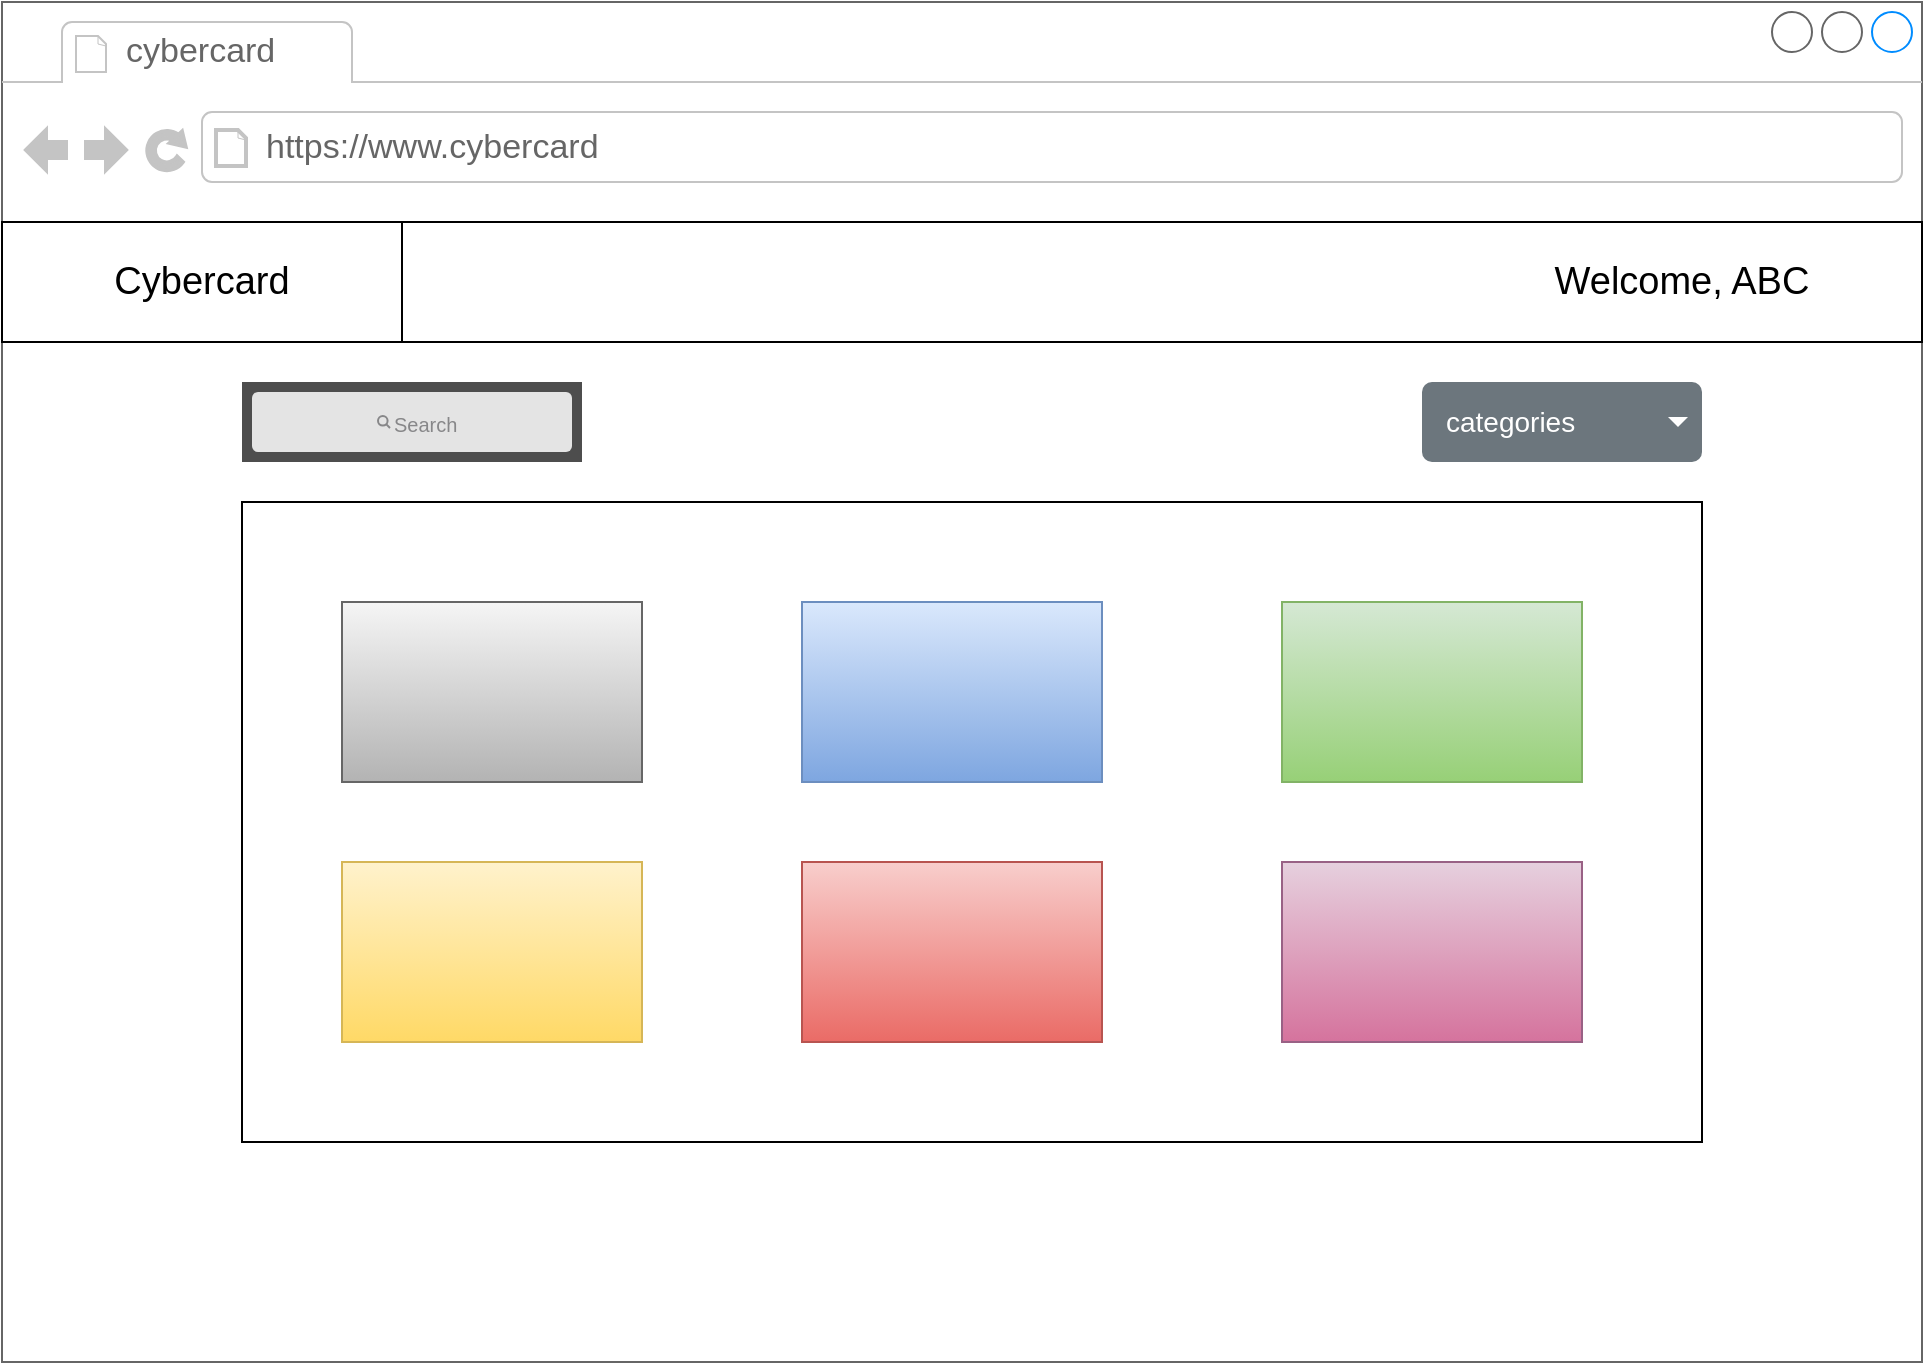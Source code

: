 <mxfile version="14.4.3" type="device"><diagram id="t1HC8_MVZw8DEAaZsPyl" name="Page-1"><mxGraphModel dx="1024" dy="601" grid="1" gridSize="10" guides="1" tooltips="1" connect="1" arrows="1" fold="1" page="1" pageScale="1" pageWidth="2339" pageHeight="3300" math="0" shadow="0"><root><mxCell id="0"/><mxCell id="1" parent="0"/><mxCell id="bdyxdOThI38KQS_cXNrA-1" value="" style="strokeWidth=1;shadow=0;dashed=0;align=center;html=1;shape=mxgraph.mockup.containers.browserWindow;rSize=0;strokeColor=#666666;strokeColor2=#008cff;strokeColor3=#c4c4c4;mainText=,;recursiveResize=0;" vertex="1" parent="1"><mxGeometry x="40" y="40" width="960" height="680" as="geometry"/></mxCell><mxCell id="bdyxdOThI38KQS_cXNrA-2" value="cybercard" style="strokeWidth=1;shadow=0;dashed=0;align=center;html=1;shape=mxgraph.mockup.containers.anchor;fontSize=17;fontColor=#666666;align=left;" vertex="1" parent="bdyxdOThI38KQS_cXNrA-1"><mxGeometry x="60" y="12" width="110" height="26" as="geometry"/></mxCell><mxCell id="bdyxdOThI38KQS_cXNrA-3" value="https://www.cybercard" style="strokeWidth=1;shadow=0;dashed=0;align=center;html=1;shape=mxgraph.mockup.containers.anchor;rSize=0;fontSize=17;fontColor=#666666;align=left;" vertex="1" parent="bdyxdOThI38KQS_cXNrA-1"><mxGeometry x="130" y="60" width="250" height="26" as="geometry"/></mxCell><mxCell id="bdyxdOThI38KQS_cXNrA-4" value="categories" style="html=1;shadow=0;dashed=0;shape=mxgraph.bootstrap.rrect;rSize=5;strokeColor=none;strokeWidth=1;fillColor=#6C767D;fontColor=#ffffff;whiteSpace=wrap;align=left;verticalAlign=middle;fontStyle=0;fontSize=14;spacingLeft=10;" vertex="1" parent="bdyxdOThI38KQS_cXNrA-1"><mxGeometry x="710" y="190" width="140" height="40" as="geometry"/></mxCell><mxCell id="bdyxdOThI38KQS_cXNrA-5" value="" style="shape=triangle;direction=south;fillColor=#ffffff;strokeColor=none;perimeter=none;" vertex="1" parent="bdyxdOThI38KQS_cXNrA-4"><mxGeometry x="1" y="0.5" width="10" height="5" relative="1" as="geometry"><mxPoint x="-17" y="-2.5" as="offset"/></mxGeometry></mxCell><mxCell id="bdyxdOThI38KQS_cXNrA-12" value="" style="rounded=0;whiteSpace=wrap;html=1;" vertex="1" parent="bdyxdOThI38KQS_cXNrA-1"><mxGeometry y="110" width="960" height="60" as="geometry"/></mxCell><mxCell id="bdyxdOThI38KQS_cXNrA-13" value="&lt;font style=&quot;font-size: 19px&quot;&gt;Cybercard&lt;/font&gt;" style="text;html=1;strokeColor=none;fillColor=none;align=center;verticalAlign=middle;whiteSpace=wrap;rounded=0;" vertex="1" parent="bdyxdOThI38KQS_cXNrA-1"><mxGeometry x="40" y="130" width="120" height="20" as="geometry"/></mxCell><mxCell id="bdyxdOThI38KQS_cXNrA-14" value="&lt;font style=&quot;font-size: 19px&quot;&gt;Welcome, ABC&lt;/font&gt;" style="text;html=1;strokeColor=none;fillColor=none;align=center;verticalAlign=middle;whiteSpace=wrap;rounded=0;" vertex="1" parent="bdyxdOThI38KQS_cXNrA-1"><mxGeometry x="760" y="130" width="160" height="20" as="geometry"/></mxCell><mxCell id="bdyxdOThI38KQS_cXNrA-15" value="" style="rounded=0;whiteSpace=wrap;html=1;fillColor=none;" vertex="1" parent="bdyxdOThI38KQS_cXNrA-1"><mxGeometry y="110" width="200" height="60" as="geometry"/></mxCell><mxCell id="bdyxdOThI38KQS_cXNrA-16" value="" style="rounded=0;whiteSpace=wrap;html=1;fillColor=none;" vertex="1" parent="bdyxdOThI38KQS_cXNrA-1"><mxGeometry x="120" y="250" width="730" height="320" as="geometry"/></mxCell><mxCell id="bdyxdOThI38KQS_cXNrA-17" value="" style="rounded=0;whiteSpace=wrap;html=1;fillColor=#f5f5f5;gradientColor=#b3b3b3;strokeColor=#666666;" vertex="1" parent="bdyxdOThI38KQS_cXNrA-1"><mxGeometry x="170" y="300" width="150" height="90" as="geometry"/></mxCell><mxCell id="bdyxdOThI38KQS_cXNrA-18" value="" style="shape=rect;strokeColor=none;fillColor=#4D4D4D;" vertex="1" parent="bdyxdOThI38KQS_cXNrA-1"><mxGeometry x="120" y="190" width="170" height="40" as="geometry"/></mxCell><mxCell id="bdyxdOThI38KQS_cXNrA-19" value="" style="html=1;strokeWidth=1;shadow=0;dashed=0;shape=mxgraph.ios7ui.marginRect;rx=3;ry=3;rectMargin=5;fillColor=#E4E4E4;strokeColor=none;" vertex="1" parent="bdyxdOThI38KQS_cXNrA-18"><mxGeometry width="170" height="40" as="geometry"/></mxCell><mxCell id="bdyxdOThI38KQS_cXNrA-20" value="Search" style="shape=mxgraph.ios7.icons.looking_glass;strokeColor=#878789;fillColor=none;fontColor=#878789;labelPosition=right;verticalLabelPosition=middle;align=left;verticalAlign=middle;fontSize=10;fontStyle=0;spacingTop=2;" vertex="1" parent="bdyxdOThI38KQS_cXNrA-18"><mxGeometry x="0.5" y="0.5" width="6" height="6" relative="1" as="geometry"><mxPoint x="-17" y="-3" as="offset"/></mxGeometry></mxCell><mxCell id="bdyxdOThI38KQS_cXNrA-21" value="" style="rounded=0;whiteSpace=wrap;html=1;fillColor=#d5e8d4;gradientColor=#97d077;strokeColor=#82b366;" vertex="1" parent="bdyxdOThI38KQS_cXNrA-1"><mxGeometry x="640" y="300" width="150" height="90" as="geometry"/></mxCell><mxCell id="bdyxdOThI38KQS_cXNrA-22" value="" style="rounded=0;whiteSpace=wrap;html=1;fillColor=#f8cecc;gradientColor=#ea6b66;strokeColor=#b85450;" vertex="1" parent="bdyxdOThI38KQS_cXNrA-1"><mxGeometry x="400" y="430" width="150" height="90" as="geometry"/></mxCell><mxCell id="bdyxdOThI38KQS_cXNrA-23" value="" style="rounded=0;whiteSpace=wrap;html=1;fillColor=#dae8fc;gradientColor=#7ea6e0;strokeColor=#6c8ebf;" vertex="1" parent="bdyxdOThI38KQS_cXNrA-1"><mxGeometry x="400" y="300" width="150" height="90" as="geometry"/></mxCell><mxCell id="bdyxdOThI38KQS_cXNrA-24" value="" style="rounded=0;whiteSpace=wrap;html=1;fillColor=#fff2cc;gradientColor=#ffd966;strokeColor=#d6b656;" vertex="1" parent="bdyxdOThI38KQS_cXNrA-1"><mxGeometry x="170" y="430" width="150" height="90" as="geometry"/></mxCell><mxCell id="bdyxdOThI38KQS_cXNrA-25" value="" style="rounded=0;whiteSpace=wrap;html=1;fillColor=#e6d0de;gradientColor=#d5739d;strokeColor=#996185;" vertex="1" parent="bdyxdOThI38KQS_cXNrA-1"><mxGeometry x="640" y="430" width="150" height="90" as="geometry"/></mxCell></root></mxGraphModel></diagram></mxfile>